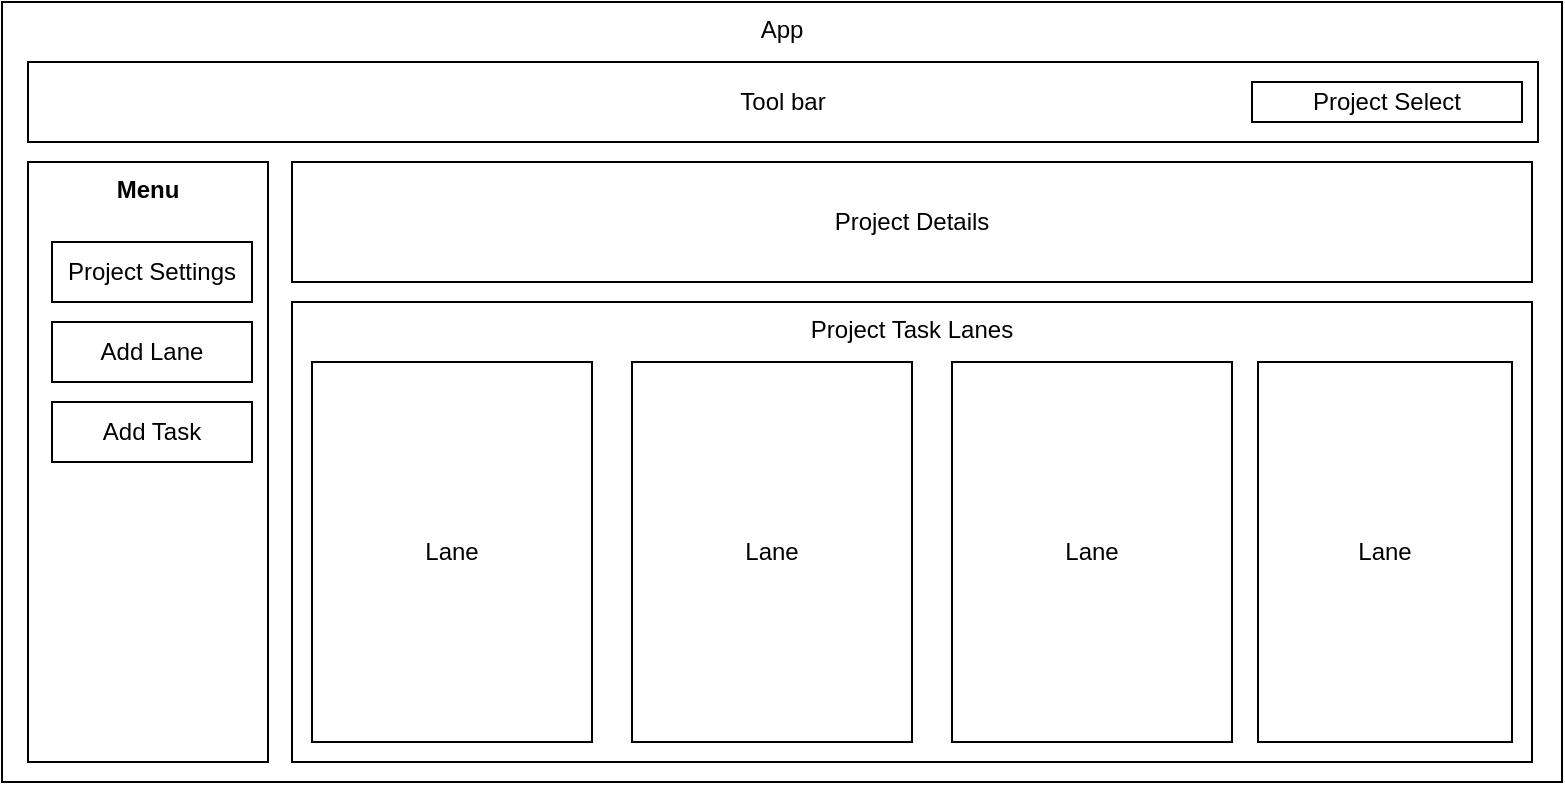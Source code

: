 <mxfile version="15.3.5" type="device"><diagram id="3HvRfBVdagWv_HWbHf_2" name="Page-1"><mxGraphModel dx="1086" dy="679" grid="1" gridSize="10" guides="1" tooltips="1" connect="1" arrows="1" fold="1" page="1" pageScale="1" pageWidth="850" pageHeight="1100" math="0" shadow="0"><root><mxCell id="0"/><mxCell id="1" parent="0"/><mxCell id="ZAg9DY7qH0haq-xZEMBv-1" value="App" style="rounded=0;whiteSpace=wrap;html=1;hachureGap=4;pointerEvents=0;verticalAlign=top;" vertex="1" parent="1"><mxGeometry x="35" y="50" width="780" height="390" as="geometry"/></mxCell><mxCell id="ZAg9DY7qH0haq-xZEMBv-2" value="Tool bar" style="rounded=0;whiteSpace=wrap;html=1;hachureGap=4;pointerEvents=0;" vertex="1" parent="1"><mxGeometry x="48" y="80" width="755" height="40" as="geometry"/></mxCell><mxCell id="ZAg9DY7qH0haq-xZEMBv-3" value="&lt;b&gt;Menu&lt;br&gt;&lt;/b&gt;" style="rounded=0;whiteSpace=wrap;html=1;hachureGap=4;pointerEvents=0;verticalAlign=top;" vertex="1" parent="1"><mxGeometry x="48" y="130" width="120" height="300" as="geometry"/></mxCell><mxCell id="ZAg9DY7qH0haq-xZEMBv-4" value="Project Select" style="rounded=0;whiteSpace=wrap;html=1;hachureGap=4;pointerEvents=0;" vertex="1" parent="1"><mxGeometry x="660" y="90" width="135" height="20" as="geometry"/></mxCell><mxCell id="ZAg9DY7qH0haq-xZEMBv-5" value="Project Details" style="rounded=0;whiteSpace=wrap;html=1;hachureGap=4;pointerEvents=0;" vertex="1" parent="1"><mxGeometry x="180" y="130" width="620" height="60" as="geometry"/></mxCell><mxCell id="ZAg9DY7qH0haq-xZEMBv-6" value="Project Task Lanes" style="rounded=0;whiteSpace=wrap;html=1;hachureGap=4;pointerEvents=0;verticalAlign=top;" vertex="1" parent="1"><mxGeometry x="180" y="200" width="620" height="230" as="geometry"/></mxCell><mxCell id="ZAg9DY7qH0haq-xZEMBv-7" value="Lane" style="rounded=0;whiteSpace=wrap;html=1;hachureGap=4;pointerEvents=0;verticalAlign=middle;" vertex="1" parent="1"><mxGeometry x="190" y="230" width="140" height="190" as="geometry"/></mxCell><mxCell id="ZAg9DY7qH0haq-xZEMBv-8" value="Lane" style="rounded=0;whiteSpace=wrap;html=1;hachureGap=4;pointerEvents=0;verticalAlign=middle;" vertex="1" parent="1"><mxGeometry x="350" y="230" width="140" height="190" as="geometry"/></mxCell><mxCell id="ZAg9DY7qH0haq-xZEMBv-9" value="Lane" style="rounded=0;whiteSpace=wrap;html=1;hachureGap=4;pointerEvents=0;verticalAlign=middle;" vertex="1" parent="1"><mxGeometry x="510" y="230" width="140" height="190" as="geometry"/></mxCell><mxCell id="ZAg9DY7qH0haq-xZEMBv-10" value="Lane" style="rounded=0;whiteSpace=wrap;html=1;hachureGap=4;pointerEvents=0;verticalAlign=middle;" vertex="1" parent="1"><mxGeometry x="663" y="230" width="127" height="190" as="geometry"/></mxCell><mxCell id="ZAg9DY7qH0haq-xZEMBv-11" value="Project Settings" style="rounded=0;whiteSpace=wrap;html=1;hachureGap=4;pointerEvents=0;verticalAlign=middle;" vertex="1" parent="1"><mxGeometry x="60" y="170" width="100" height="30" as="geometry"/></mxCell><mxCell id="ZAg9DY7qH0haq-xZEMBv-12" value="Add Task" style="rounded=0;whiteSpace=wrap;html=1;hachureGap=4;pointerEvents=0;verticalAlign=middle;" vertex="1" parent="1"><mxGeometry x="60" y="250" width="100" height="30" as="geometry"/></mxCell><mxCell id="ZAg9DY7qH0haq-xZEMBv-13" value="Add Lane" style="rounded=0;whiteSpace=wrap;html=1;hachureGap=4;pointerEvents=0;verticalAlign=middle;" vertex="1" parent="1"><mxGeometry x="60" y="210" width="100" height="30" as="geometry"/></mxCell></root></mxGraphModel></diagram></mxfile>